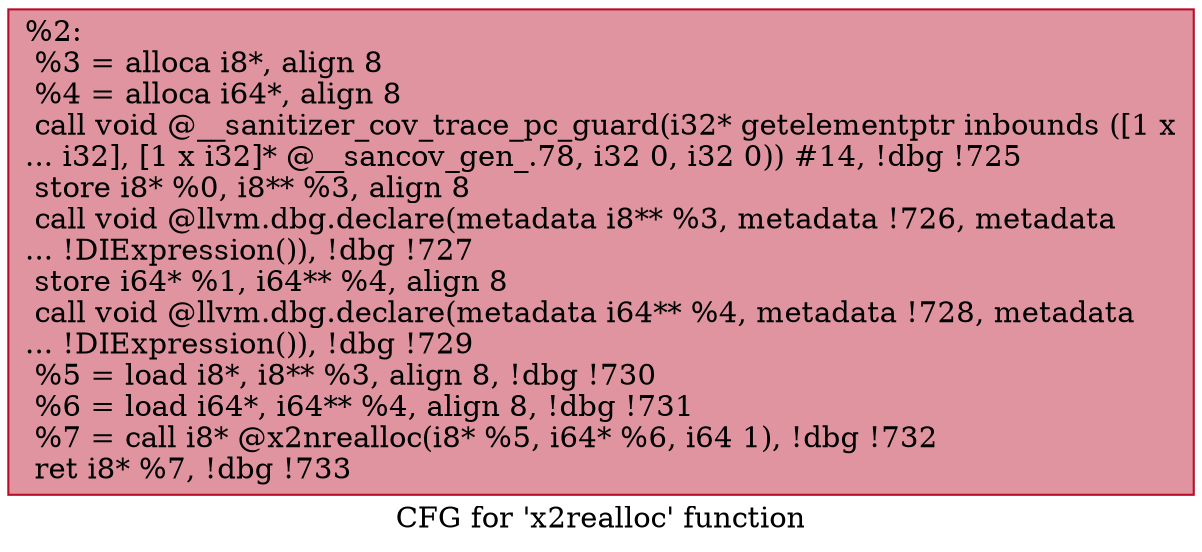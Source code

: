 digraph "CFG for 'x2realloc' function" {
	label="CFG for 'x2realloc' function";

	Node0x555ee5067fe0 [shape=record,color="#b70d28ff", style=filled, fillcolor="#b70d2870",label="{%2:\l  %3 = alloca i8*, align 8\l  %4 = alloca i64*, align 8\l  call void @__sanitizer_cov_trace_pc_guard(i32* getelementptr inbounds ([1 x\l... i32], [1 x i32]* @__sancov_gen_.78, i32 0, i32 0)) #14, !dbg !725\l  store i8* %0, i8** %3, align 8\l  call void @llvm.dbg.declare(metadata i8** %3, metadata !726, metadata\l... !DIExpression()), !dbg !727\l  store i64* %1, i64** %4, align 8\l  call void @llvm.dbg.declare(metadata i64** %4, metadata !728, metadata\l... !DIExpression()), !dbg !729\l  %5 = load i8*, i8** %3, align 8, !dbg !730\l  %6 = load i64*, i64** %4, align 8, !dbg !731\l  %7 = call i8* @x2nrealloc(i8* %5, i64* %6, i64 1), !dbg !732\l  ret i8* %7, !dbg !733\l}"];
}
